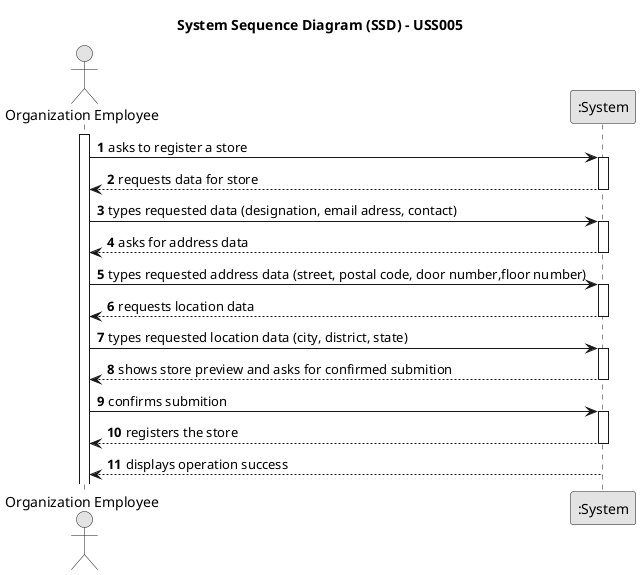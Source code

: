 @startuml
skinparam monochrome true
skinparam packageStyle rectangle
skinparam shadowing false

title System Sequence Diagram (SSD) - USS005

autonumber

actor "Organization Employee" as Employee
participant ":System" as System

activate Employee

    Employee -> System : asks to register a store
    activate System

        System --> Employee : requests data for store
    deactivate System

    Employee -> System : types requested data (designation, email adress, contact)
    activate System

        System --> Employee : asks for address data
    deactivate System

    Employee -> System: types requested address data (street, postal code, door number,floor number)
    activate System

        System --> Employee : requests location data
    deactivate System

    Employee -> System : types requested location data (city, district, state)
    activate System

        System --> Employee : shows store preview and asks for confirmed submition
    deactivate System

    Employee -> System : confirms submition
    activate System

        System --> Employee : registers the store
    deactivate System

        System --> Employee : displays operation success
    deactivate System

@enduml